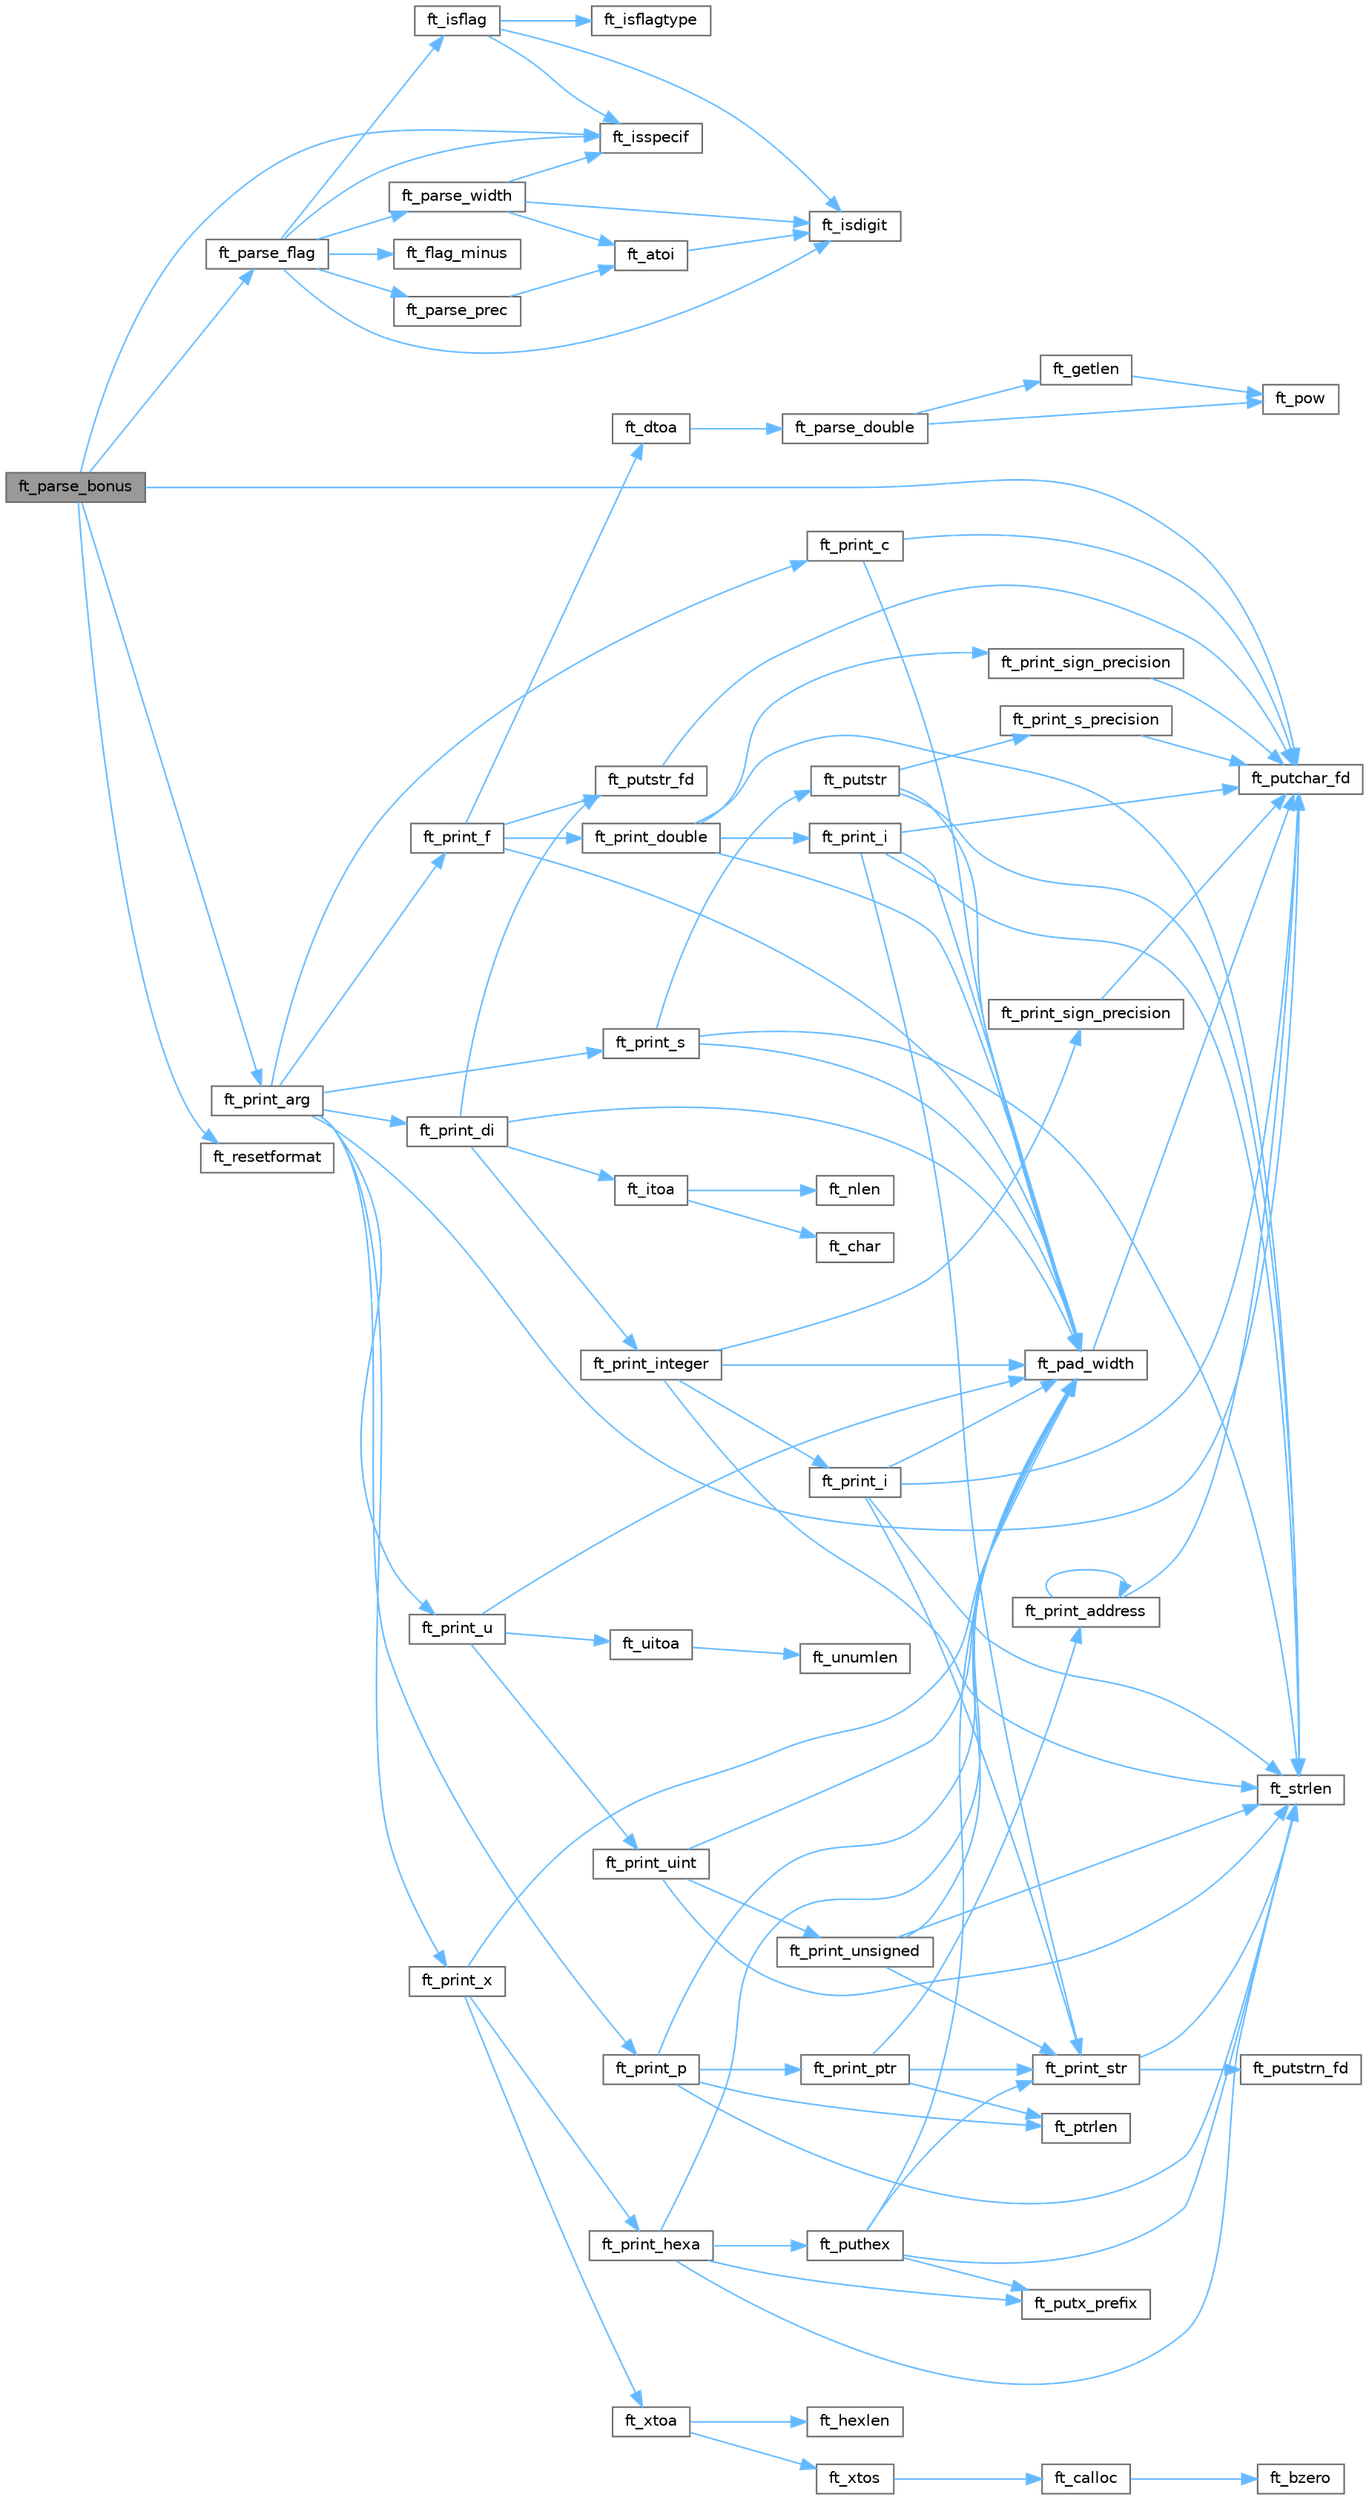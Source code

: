 digraph "ft_parse_bonus"
{
 // LATEX_PDF_SIZE
  bgcolor="transparent";
  edge [fontname=Helvetica,fontsize=10,labelfontname=Helvetica,labelfontsize=10];
  node [fontname=Helvetica,fontsize=10,shape=box,height=0.2,width=0.4];
  rankdir="LR";
  Node1 [id="Node000001",label="ft_parse_bonus",height=0.2,width=0.4,color="gray40", fillcolor="grey60", style="filled", fontcolor="black",tooltip=" "];
  Node1 -> Node2 [id="edge1_Node000001_Node000002",color="steelblue1",style="solid",tooltip=" "];
  Node2 [id="Node000002",label="ft_isspecif",height=0.2,width=0.4,color="grey40", fillcolor="white", style="filled",URL="$ft__flag__utils_8c.html#aabb2f1580fc0b16b01a7312c5b0f4df5",tooltip=" "];
  Node1 -> Node3 [id="edge2_Node000001_Node000003",color="steelblue1",style="solid",tooltip=" "];
  Node3 [id="Node000003",label="ft_parse_flag",height=0.2,width=0.4,color="grey40", fillcolor="white", style="filled",URL="$ft__parse_8c.html#af1a87e16f36e720646b870a03409a609",tooltip=" "];
  Node3 -> Node4 [id="edge3_Node000003_Node000004",color="steelblue1",style="solid",tooltip=" "];
  Node4 [id="Node000004",label="ft_flag_minus",height=0.2,width=0.4,color="grey40", fillcolor="white", style="filled",URL="$ft__flags_8c.html#ab5a6b19ee119a285ff467da213eeee3e",tooltip=" "];
  Node3 -> Node5 [id="edge4_Node000003_Node000005",color="steelblue1",style="solid",tooltip=" "];
  Node5 [id="Node000005",label="ft_isdigit",height=0.2,width=0.4,color="grey40", fillcolor="white", style="filled",URL="$ft__isdigit_8c.html#a4550994276f8b51923bc76d833720142",tooltip=" "];
  Node3 -> Node6 [id="edge5_Node000003_Node000006",color="steelblue1",style="solid",tooltip=" "];
  Node6 [id="Node000006",label="ft_isflag",height=0.2,width=0.4,color="grey40", fillcolor="white", style="filled",URL="$ft__flag__utils_8c.html#a3d2de0e11017b2d171a8872d2ecb1ae3",tooltip=" "];
  Node6 -> Node5 [id="edge6_Node000006_Node000005",color="steelblue1",style="solid",tooltip=" "];
  Node6 -> Node7 [id="edge7_Node000006_Node000007",color="steelblue1",style="solid",tooltip=" "];
  Node7 [id="Node000007",label="ft_isflagtype",height=0.2,width=0.4,color="grey40", fillcolor="white", style="filled",URL="$ft__flag__utils_8c.html#a71e50b114cfb7f4f6f0c389ff21d5f39",tooltip=" "];
  Node6 -> Node2 [id="edge8_Node000006_Node000002",color="steelblue1",style="solid",tooltip=" "];
  Node3 -> Node2 [id="edge9_Node000003_Node000002",color="steelblue1",style="solid",tooltip=" "];
  Node3 -> Node8 [id="edge10_Node000003_Node000008",color="steelblue1",style="solid",tooltip=" "];
  Node8 [id="Node000008",label="ft_parse_prec",height=0.2,width=0.4,color="grey40", fillcolor="white", style="filled",URL="$ft__parse_8c.html#a5c0a8f370a4163f4522ca3025685f1ff",tooltip=" "];
  Node8 -> Node9 [id="edge11_Node000008_Node000009",color="steelblue1",style="solid",tooltip=" "];
  Node9 [id="Node000009",label="ft_atoi",height=0.2,width=0.4,color="grey40", fillcolor="white", style="filled",URL="$ft__atoi_8c.html#add42b4526258474611c3a359785f84eb",tooltip=" "];
  Node9 -> Node5 [id="edge12_Node000009_Node000005",color="steelblue1",style="solid",tooltip=" "];
  Node3 -> Node10 [id="edge13_Node000003_Node000010",color="steelblue1",style="solid",tooltip=" "];
  Node10 [id="Node000010",label="ft_parse_width",height=0.2,width=0.4,color="grey40", fillcolor="white", style="filled",URL="$ft__parse_8c.html#ae06c319c825b3a4cbea683091085f44e",tooltip=" "];
  Node10 -> Node9 [id="edge14_Node000010_Node000009",color="steelblue1",style="solid",tooltip=" "];
  Node10 -> Node5 [id="edge15_Node000010_Node000005",color="steelblue1",style="solid",tooltip=" "];
  Node10 -> Node2 [id="edge16_Node000010_Node000002",color="steelblue1",style="solid",tooltip=" "];
  Node1 -> Node11 [id="edge17_Node000001_Node000011",color="steelblue1",style="solid",tooltip=" "];
  Node11 [id="Node000011",label="ft_print_arg",height=0.2,width=0.4,color="grey40", fillcolor="white", style="filled",URL="$ft__parse_8c.html#a2d9453da9f6c76ae7a587cf90a71112d",tooltip=" "];
  Node11 -> Node12 [id="edge18_Node000011_Node000012",color="steelblue1",style="solid",tooltip=" "];
  Node12 [id="Node000012",label="ft_print_c",height=0.2,width=0.4,color="grey40", fillcolor="white", style="filled",URL="$ft__print__c_8c.html#a6f5bade5aa450e5a655685c600adc1d2",tooltip=" "];
  Node12 -> Node13 [id="edge19_Node000012_Node000013",color="steelblue1",style="solid",tooltip=" "];
  Node13 [id="Node000013",label="ft_pad_width",height=0.2,width=0.4,color="grey40", fillcolor="white", style="filled",URL="$ft__flag__utils_8c.html#aa9324933e47ae68a10981f84f66ad827",tooltip=" "];
  Node13 -> Node14 [id="edge20_Node000013_Node000014",color="steelblue1",style="solid",tooltip=" "];
  Node14 [id="Node000014",label="ft_putchar_fd",height=0.2,width=0.4,color="grey40", fillcolor="white", style="filled",URL="$ft__putchar__fd_8c.html#a03ef80b25dc4a521379fa92ad97bad21",tooltip=" "];
  Node12 -> Node14 [id="edge21_Node000012_Node000014",color="steelblue1",style="solid",tooltip=" "];
  Node11 -> Node15 [id="edge22_Node000011_Node000015",color="steelblue1",style="solid",tooltip=" "];
  Node15 [id="Node000015",label="ft_print_di",height=0.2,width=0.4,color="grey40", fillcolor="white", style="filled",URL="$ft__print__di_8c.html#a60dbe64fcefa17f664e2f828cba66a8c",tooltip=" "];
  Node15 -> Node16 [id="edge23_Node000015_Node000016",color="steelblue1",style="solid",tooltip=" "];
  Node16 [id="Node000016",label="ft_itoa",height=0.2,width=0.4,color="grey40", fillcolor="white", style="filled",URL="$ft__itoa_8c.html#a8a6ea3765dfd826eabfc00d36e28ea38",tooltip=" "];
  Node16 -> Node17 [id="edge24_Node000016_Node000017",color="steelblue1",style="solid",tooltip=" "];
  Node17 [id="Node000017",label="ft_char",height=0.2,width=0.4,color="grey40", fillcolor="white", style="filled",URL="$ft__itoa_8c.html#ab462dfb81f7d6683b97b3d1075e0891a",tooltip=" "];
  Node16 -> Node18 [id="edge25_Node000016_Node000018",color="steelblue1",style="solid",tooltip=" "];
  Node18 [id="Node000018",label="ft_nlen",height=0.2,width=0.4,color="grey40", fillcolor="white", style="filled",URL="$ft__itoa_8c.html#a3d76e9e79ba96b718ea39c706b85c4e5",tooltip=" "];
  Node15 -> Node13 [id="edge26_Node000015_Node000013",color="steelblue1",style="solid",tooltip=" "];
  Node15 -> Node19 [id="edge27_Node000015_Node000019",color="steelblue1",style="solid",tooltip=" "];
  Node19 [id="Node000019",label="ft_print_integer",height=0.2,width=0.4,color="grey40", fillcolor="white", style="filled",URL="$ft__print__di_8c.html#a1788ef23aa0adf6e21e37409d73f4361",tooltip=" "];
  Node19 -> Node13 [id="edge28_Node000019_Node000013",color="steelblue1",style="solid",tooltip=" "];
  Node19 -> Node20 [id="edge29_Node000019_Node000020",color="steelblue1",style="solid",tooltip=" "];
  Node20 [id="Node000020",label="ft_print_i",height=0.2,width=0.4,color="grey40", fillcolor="white", style="filled",URL="$ft__print__di_8c.html#a49d40cf7fdc84a8a86fdb229a6eb3be4",tooltip=" "];
  Node20 -> Node13 [id="edge30_Node000020_Node000013",color="steelblue1",style="solid",tooltip=" "];
  Node20 -> Node21 [id="edge31_Node000020_Node000021",color="steelblue1",style="solid",tooltip=" "];
  Node21 [id="Node000021",label="ft_print_str",height=0.2,width=0.4,color="grey40", fillcolor="white", style="filled",URL="$ft__print__s_8c.html#acbf0ccbe112e77b845862c8ab78e70f7",tooltip=" "];
  Node21 -> Node22 [id="edge32_Node000021_Node000022",color="steelblue1",style="solid",tooltip=" "];
  Node22 [id="Node000022",label="ft_putstrn_fd",height=0.2,width=0.4,color="grey40", fillcolor="white", style="filled",URL="$ft__putstrn__fd_8c.html#ac9fa7f63f57c9b270639a3983b72ac3e",tooltip=" "];
  Node21 -> Node23 [id="edge33_Node000021_Node000023",color="steelblue1",style="solid",tooltip=" "];
  Node23 [id="Node000023",label="ft_strlen",height=0.2,width=0.4,color="grey40", fillcolor="white", style="filled",URL="$ft__strlen_8c.html#abbb8c6c4ed85d892e7f1509f65f5768a",tooltip=" "];
  Node20 -> Node14 [id="edge34_Node000020_Node000014",color="steelblue1",style="solid",tooltip=" "];
  Node20 -> Node23 [id="edge35_Node000020_Node000023",color="steelblue1",style="solid",tooltip=" "];
  Node19 -> Node24 [id="edge36_Node000019_Node000024",color="steelblue1",style="solid",tooltip=" "];
  Node24 [id="Node000024",label="ft_print_sign_precision",height=0.2,width=0.4,color="grey40", fillcolor="white", style="filled",URL="$ft__print__di_8c.html#afb0a27b70ffd6eb1bca9f38d67f4b620",tooltip=" "];
  Node24 -> Node14 [id="edge37_Node000024_Node000014",color="steelblue1",style="solid",tooltip=" "];
  Node19 -> Node23 [id="edge38_Node000019_Node000023",color="steelblue1",style="solid",tooltip=" "];
  Node15 -> Node25 [id="edge39_Node000015_Node000025",color="steelblue1",style="solid",tooltip=" "];
  Node25 [id="Node000025",label="ft_putstr_fd",height=0.2,width=0.4,color="grey40", fillcolor="white", style="filled",URL="$ft__putstr__fd_8c.html#a00b0638f31a75c7a30f77f33888bfb73",tooltip=" "];
  Node25 -> Node14 [id="edge40_Node000025_Node000014",color="steelblue1",style="solid",tooltip=" "];
  Node11 -> Node26 [id="edge41_Node000011_Node000026",color="steelblue1",style="solid",tooltip=" "];
  Node26 [id="Node000026",label="ft_print_f",height=0.2,width=0.4,color="grey40", fillcolor="white", style="filled",URL="$ft__print__f_8c.html#a398d8fb1179142099f82202f454b2bfc",tooltip=" "];
  Node26 -> Node27 [id="edge42_Node000026_Node000027",color="steelblue1",style="solid",tooltip=" "];
  Node27 [id="Node000027",label="ft_dtoa",height=0.2,width=0.4,color="grey40", fillcolor="white", style="filled",URL="$ft__dtoa_8c.html#a19bc1c2cb2eaa963332690a19f531985",tooltip=" "];
  Node27 -> Node28 [id="edge43_Node000027_Node000028",color="steelblue1",style="solid",tooltip=" "];
  Node28 [id="Node000028",label="ft_parse_double",height=0.2,width=0.4,color="grey40", fillcolor="white", style="filled",URL="$ft__dtoa_8c.html#ad8781e559235afe5e89bb80439f1b291",tooltip=" "];
  Node28 -> Node29 [id="edge44_Node000028_Node000029",color="steelblue1",style="solid",tooltip=" "];
  Node29 [id="Node000029",label="ft_getlen",height=0.2,width=0.4,color="grey40", fillcolor="white", style="filled",URL="$ft__dtoa_8c.html#a3262ba9ba1fc500d763329c1222692ef",tooltip=" "];
  Node29 -> Node30 [id="edge45_Node000029_Node000030",color="steelblue1",style="solid",tooltip=" "];
  Node30 [id="Node000030",label="ft_pow",height=0.2,width=0.4,color="grey40", fillcolor="white", style="filled",URL="$ft__pow_8c.html#a21746c31d53167bbc8fd9abb228b7178",tooltip=" "];
  Node28 -> Node30 [id="edge46_Node000028_Node000030",color="steelblue1",style="solid",tooltip=" "];
  Node26 -> Node13 [id="edge47_Node000026_Node000013",color="steelblue1",style="solid",tooltip=" "];
  Node26 -> Node31 [id="edge48_Node000026_Node000031",color="steelblue1",style="solid",tooltip=" "];
  Node31 [id="Node000031",label="ft_print_double",height=0.2,width=0.4,color="grey40", fillcolor="white", style="filled",URL="$ft__print__f_8c.html#a7438db38872a76fea8f7823814a7d097",tooltip=" "];
  Node31 -> Node13 [id="edge49_Node000031_Node000013",color="steelblue1",style="solid",tooltip=" "];
  Node31 -> Node32 [id="edge50_Node000031_Node000032",color="steelblue1",style="solid",tooltip=" "];
  Node32 [id="Node000032",label="ft_print_i",height=0.2,width=0.4,color="grey40", fillcolor="white", style="filled",URL="$ft__print__f_8c.html#a49d40cf7fdc84a8a86fdb229a6eb3be4",tooltip=" "];
  Node32 -> Node13 [id="edge51_Node000032_Node000013",color="steelblue1",style="solid",tooltip=" "];
  Node32 -> Node21 [id="edge52_Node000032_Node000021",color="steelblue1",style="solid",tooltip=" "];
  Node32 -> Node14 [id="edge53_Node000032_Node000014",color="steelblue1",style="solid",tooltip=" "];
  Node32 -> Node23 [id="edge54_Node000032_Node000023",color="steelblue1",style="solid",tooltip=" "];
  Node31 -> Node33 [id="edge55_Node000031_Node000033",color="steelblue1",style="solid",tooltip=" "];
  Node33 [id="Node000033",label="ft_print_sign_precision",height=0.2,width=0.4,color="grey40", fillcolor="white", style="filled",URL="$ft__print__f_8c.html#afb0a27b70ffd6eb1bca9f38d67f4b620",tooltip=" "];
  Node33 -> Node14 [id="edge56_Node000033_Node000014",color="steelblue1",style="solid",tooltip=" "];
  Node31 -> Node23 [id="edge57_Node000031_Node000023",color="steelblue1",style="solid",tooltip=" "];
  Node26 -> Node25 [id="edge58_Node000026_Node000025",color="steelblue1",style="solid",tooltip=" "];
  Node11 -> Node34 [id="edge59_Node000011_Node000034",color="steelblue1",style="solid",tooltip=" "];
  Node34 [id="Node000034",label="ft_print_p",height=0.2,width=0.4,color="grey40", fillcolor="white", style="filled",URL="$ft__print__p_8c.html#ae75396d119761af470f8e969050302fd",tooltip=" "];
  Node34 -> Node13 [id="edge60_Node000034_Node000013",color="steelblue1",style="solid",tooltip=" "];
  Node34 -> Node35 [id="edge61_Node000034_Node000035",color="steelblue1",style="solid",tooltip=" "];
  Node35 [id="Node000035",label="ft_print_ptr",height=0.2,width=0.4,color="grey40", fillcolor="white", style="filled",URL="$ft__print__p_8c.html#a46166d554e25278c262198769fe126cb",tooltip=" "];
  Node35 -> Node36 [id="edge62_Node000035_Node000036",color="steelblue1",style="solid",tooltip=" "];
  Node36 [id="Node000036",label="ft_print_address",height=0.2,width=0.4,color="grey40", fillcolor="white", style="filled",URL="$ft__print__p_8c.html#aa7e83a40c9219ee1faa73a1217aecd7c",tooltip=" "];
  Node36 -> Node36 [id="edge63_Node000036_Node000036",color="steelblue1",style="solid",tooltip=" "];
  Node36 -> Node14 [id="edge64_Node000036_Node000014",color="steelblue1",style="solid",tooltip=" "];
  Node35 -> Node21 [id="edge65_Node000035_Node000021",color="steelblue1",style="solid",tooltip=" "];
  Node35 -> Node37 [id="edge66_Node000035_Node000037",color="steelblue1",style="solid",tooltip=" "];
  Node37 [id="Node000037",label="ft_ptrlen",height=0.2,width=0.4,color="grey40", fillcolor="white", style="filled",URL="$ft__print__p_8c.html#a3a2cd67984b07ad5d26ef8297547eccd",tooltip=" "];
  Node34 -> Node37 [id="edge67_Node000034_Node000037",color="steelblue1",style="solid",tooltip=" "];
  Node34 -> Node23 [id="edge68_Node000034_Node000023",color="steelblue1",style="solid",tooltip=" "];
  Node11 -> Node38 [id="edge69_Node000011_Node000038",color="steelblue1",style="solid",tooltip=" "];
  Node38 [id="Node000038",label="ft_print_s",height=0.2,width=0.4,color="grey40", fillcolor="white", style="filled",URL="$ft__print__s_8c.html#acf40c4e050869e0846efa8be03edc10d",tooltip=" "];
  Node38 -> Node13 [id="edge70_Node000038_Node000013",color="steelblue1",style="solid",tooltip=" "];
  Node38 -> Node39 [id="edge71_Node000038_Node000039",color="steelblue1",style="solid",tooltip=" "];
  Node39 [id="Node000039",label="ft_putstr",height=0.2,width=0.4,color="grey40", fillcolor="white", style="filled",URL="$ft__print__s_8c.html#a3fed0c834ab501f0bd7c6d092ab99ca3",tooltip=" "];
  Node39 -> Node13 [id="edge72_Node000039_Node000013",color="steelblue1",style="solid",tooltip=" "];
  Node39 -> Node40 [id="edge73_Node000039_Node000040",color="steelblue1",style="solid",tooltip=" "];
  Node40 [id="Node000040",label="ft_print_s_precision",height=0.2,width=0.4,color="grey40", fillcolor="white", style="filled",URL="$ft__print__s_8c.html#aa188e9fafd694eadc05f9eea596e06fb",tooltip=" "];
  Node40 -> Node14 [id="edge74_Node000040_Node000014",color="steelblue1",style="solid",tooltip=" "];
  Node39 -> Node23 [id="edge75_Node000039_Node000023",color="steelblue1",style="solid",tooltip=" "];
  Node38 -> Node23 [id="edge76_Node000038_Node000023",color="steelblue1",style="solid",tooltip=" "];
  Node11 -> Node41 [id="edge77_Node000011_Node000041",color="steelblue1",style="solid",tooltip=" "];
  Node41 [id="Node000041",label="ft_print_u",height=0.2,width=0.4,color="grey40", fillcolor="white", style="filled",URL="$ft__print__u_8c.html#af3f5c9600e7b8ddf72b66c19247f1399",tooltip=" "];
  Node41 -> Node13 [id="edge78_Node000041_Node000013",color="steelblue1",style="solid",tooltip=" "];
  Node41 -> Node42 [id="edge79_Node000041_Node000042",color="steelblue1",style="solid",tooltip=" "];
  Node42 [id="Node000042",label="ft_print_uint",height=0.2,width=0.4,color="grey40", fillcolor="white", style="filled",URL="$ft__print__u_8c.html#ae9f4e25bc6620f7eb042cddf611ae5eb",tooltip=" "];
  Node42 -> Node13 [id="edge80_Node000042_Node000013",color="steelblue1",style="solid",tooltip=" "];
  Node42 -> Node43 [id="edge81_Node000042_Node000043",color="steelblue1",style="solid",tooltip=" "];
  Node43 [id="Node000043",label="ft_print_unsigned",height=0.2,width=0.4,color="grey40", fillcolor="white", style="filled",URL="$ft__print__u_8c.html#a1cada94dc8c1c15ac94451b5df5facb5",tooltip=" "];
  Node43 -> Node13 [id="edge82_Node000043_Node000013",color="steelblue1",style="solid",tooltip=" "];
  Node43 -> Node21 [id="edge83_Node000043_Node000021",color="steelblue1",style="solid",tooltip=" "];
  Node43 -> Node23 [id="edge84_Node000043_Node000023",color="steelblue1",style="solid",tooltip=" "];
  Node42 -> Node23 [id="edge85_Node000042_Node000023",color="steelblue1",style="solid",tooltip=" "];
  Node41 -> Node44 [id="edge86_Node000041_Node000044",color="steelblue1",style="solid",tooltip=" "];
  Node44 [id="Node000044",label="ft_uitoa",height=0.2,width=0.4,color="grey40", fillcolor="white", style="filled",URL="$ft__uitoa_8c.html#a4f8aaff43b7d218dc7ac357631df9ca0",tooltip=" "];
  Node44 -> Node45 [id="edge87_Node000044_Node000045",color="steelblue1",style="solid",tooltip=" "];
  Node45 [id="Node000045",label="ft_unumlen",height=0.2,width=0.4,color="grey40", fillcolor="white", style="filled",URL="$ft__unumlen_8c.html#ac5b0b5e554e72034f3dde46c9bead8f3",tooltip=" "];
  Node11 -> Node46 [id="edge88_Node000011_Node000046",color="steelblue1",style="solid",tooltip=" "];
  Node46 [id="Node000046",label="ft_print_x",height=0.2,width=0.4,color="grey40", fillcolor="white", style="filled",URL="$ft__print__hex_8c.html#a3816f0fda33b156918ccc67233ad613b",tooltip=" "];
  Node46 -> Node13 [id="edge89_Node000046_Node000013",color="steelblue1",style="solid",tooltip=" "];
  Node46 -> Node47 [id="edge90_Node000046_Node000047",color="steelblue1",style="solid",tooltip=" "];
  Node47 [id="Node000047",label="ft_print_hexa",height=0.2,width=0.4,color="grey40", fillcolor="white", style="filled",URL="$ft__print__hex_8c.html#addd0b5ec34f0ca3ac985a276fd4e9caf",tooltip=" "];
  Node47 -> Node13 [id="edge91_Node000047_Node000013",color="steelblue1",style="solid",tooltip=" "];
  Node47 -> Node48 [id="edge92_Node000047_Node000048",color="steelblue1",style="solid",tooltip=" "];
  Node48 [id="Node000048",label="ft_puthex",height=0.2,width=0.4,color="grey40", fillcolor="white", style="filled",URL="$ft__print__hex_8c.html#afeb128198afed16e633054bc4944acef",tooltip=" "];
  Node48 -> Node13 [id="edge93_Node000048_Node000013",color="steelblue1",style="solid",tooltip=" "];
  Node48 -> Node21 [id="edge94_Node000048_Node000021",color="steelblue1",style="solid",tooltip=" "];
  Node48 -> Node49 [id="edge95_Node000048_Node000049",color="steelblue1",style="solid",tooltip=" "];
  Node49 [id="Node000049",label="ft_putx_prefix",height=0.2,width=0.4,color="grey40", fillcolor="white", style="filled",URL="$ft__print__hex_8c.html#a825e6cc651a1e98dc63a56556a619c7f",tooltip=" "];
  Node48 -> Node23 [id="edge96_Node000048_Node000023",color="steelblue1",style="solid",tooltip=" "];
  Node47 -> Node49 [id="edge97_Node000047_Node000049",color="steelblue1",style="solid",tooltip=" "];
  Node47 -> Node23 [id="edge98_Node000047_Node000023",color="steelblue1",style="solid",tooltip=" "];
  Node46 -> Node50 [id="edge99_Node000046_Node000050",color="steelblue1",style="solid",tooltip=" "];
  Node50 [id="Node000050",label="ft_xtoa",height=0.2,width=0.4,color="grey40", fillcolor="white", style="filled",URL="$ft__xtoa_8c.html#a52b9723719ae43fc315d0ab878362f3a",tooltip=" "];
  Node50 -> Node51 [id="edge100_Node000050_Node000051",color="steelblue1",style="solid",tooltip=" "];
  Node51 [id="Node000051",label="ft_hexlen",height=0.2,width=0.4,color="grey40", fillcolor="white", style="filled",URL="$ft__xtoa_8c.html#a6047c53f2c3c92f2461c2016b71ffcea",tooltip=" "];
  Node50 -> Node52 [id="edge101_Node000050_Node000052",color="steelblue1",style="solid",tooltip=" "];
  Node52 [id="Node000052",label="ft_xtos",height=0.2,width=0.4,color="grey40", fillcolor="white", style="filled",URL="$ft__xtoa_8c.html#ad9d873c9e11278c0d818e1fae08872ff",tooltip=" "];
  Node52 -> Node53 [id="edge102_Node000052_Node000053",color="steelblue1",style="solid",tooltip=" "];
  Node53 [id="Node000053",label="ft_calloc",height=0.2,width=0.4,color="grey40", fillcolor="white", style="filled",URL="$ft__calloc_8c.html#a55cb9602200ccf92a7f43e58c6ee2679",tooltip=" "];
  Node53 -> Node54 [id="edge103_Node000053_Node000054",color="steelblue1",style="solid",tooltip=" "];
  Node54 [id="Node000054",label="ft_bzero",height=0.2,width=0.4,color="grey40", fillcolor="white", style="filled",URL="$ft__bzero_8c.html#a5937ab0d08e31d0e3e4a16ec71e293a1",tooltip=" "];
  Node11 -> Node14 [id="edge104_Node000011_Node000014",color="steelblue1",style="solid",tooltip=" "];
  Node1 -> Node14 [id="edge105_Node000001_Node000014",color="steelblue1",style="solid",tooltip=" "];
  Node1 -> Node55 [id="edge106_Node000001_Node000055",color="steelblue1",style="solid",tooltip=" "];
  Node55 [id="Node000055",label="ft_resetformat",height=0.2,width=0.4,color="grey40", fillcolor="white", style="filled",URL="$ft__flags_8c.html#ad0b32d17c804b7e6e8fe26479000d1f1",tooltip=" "];
}
